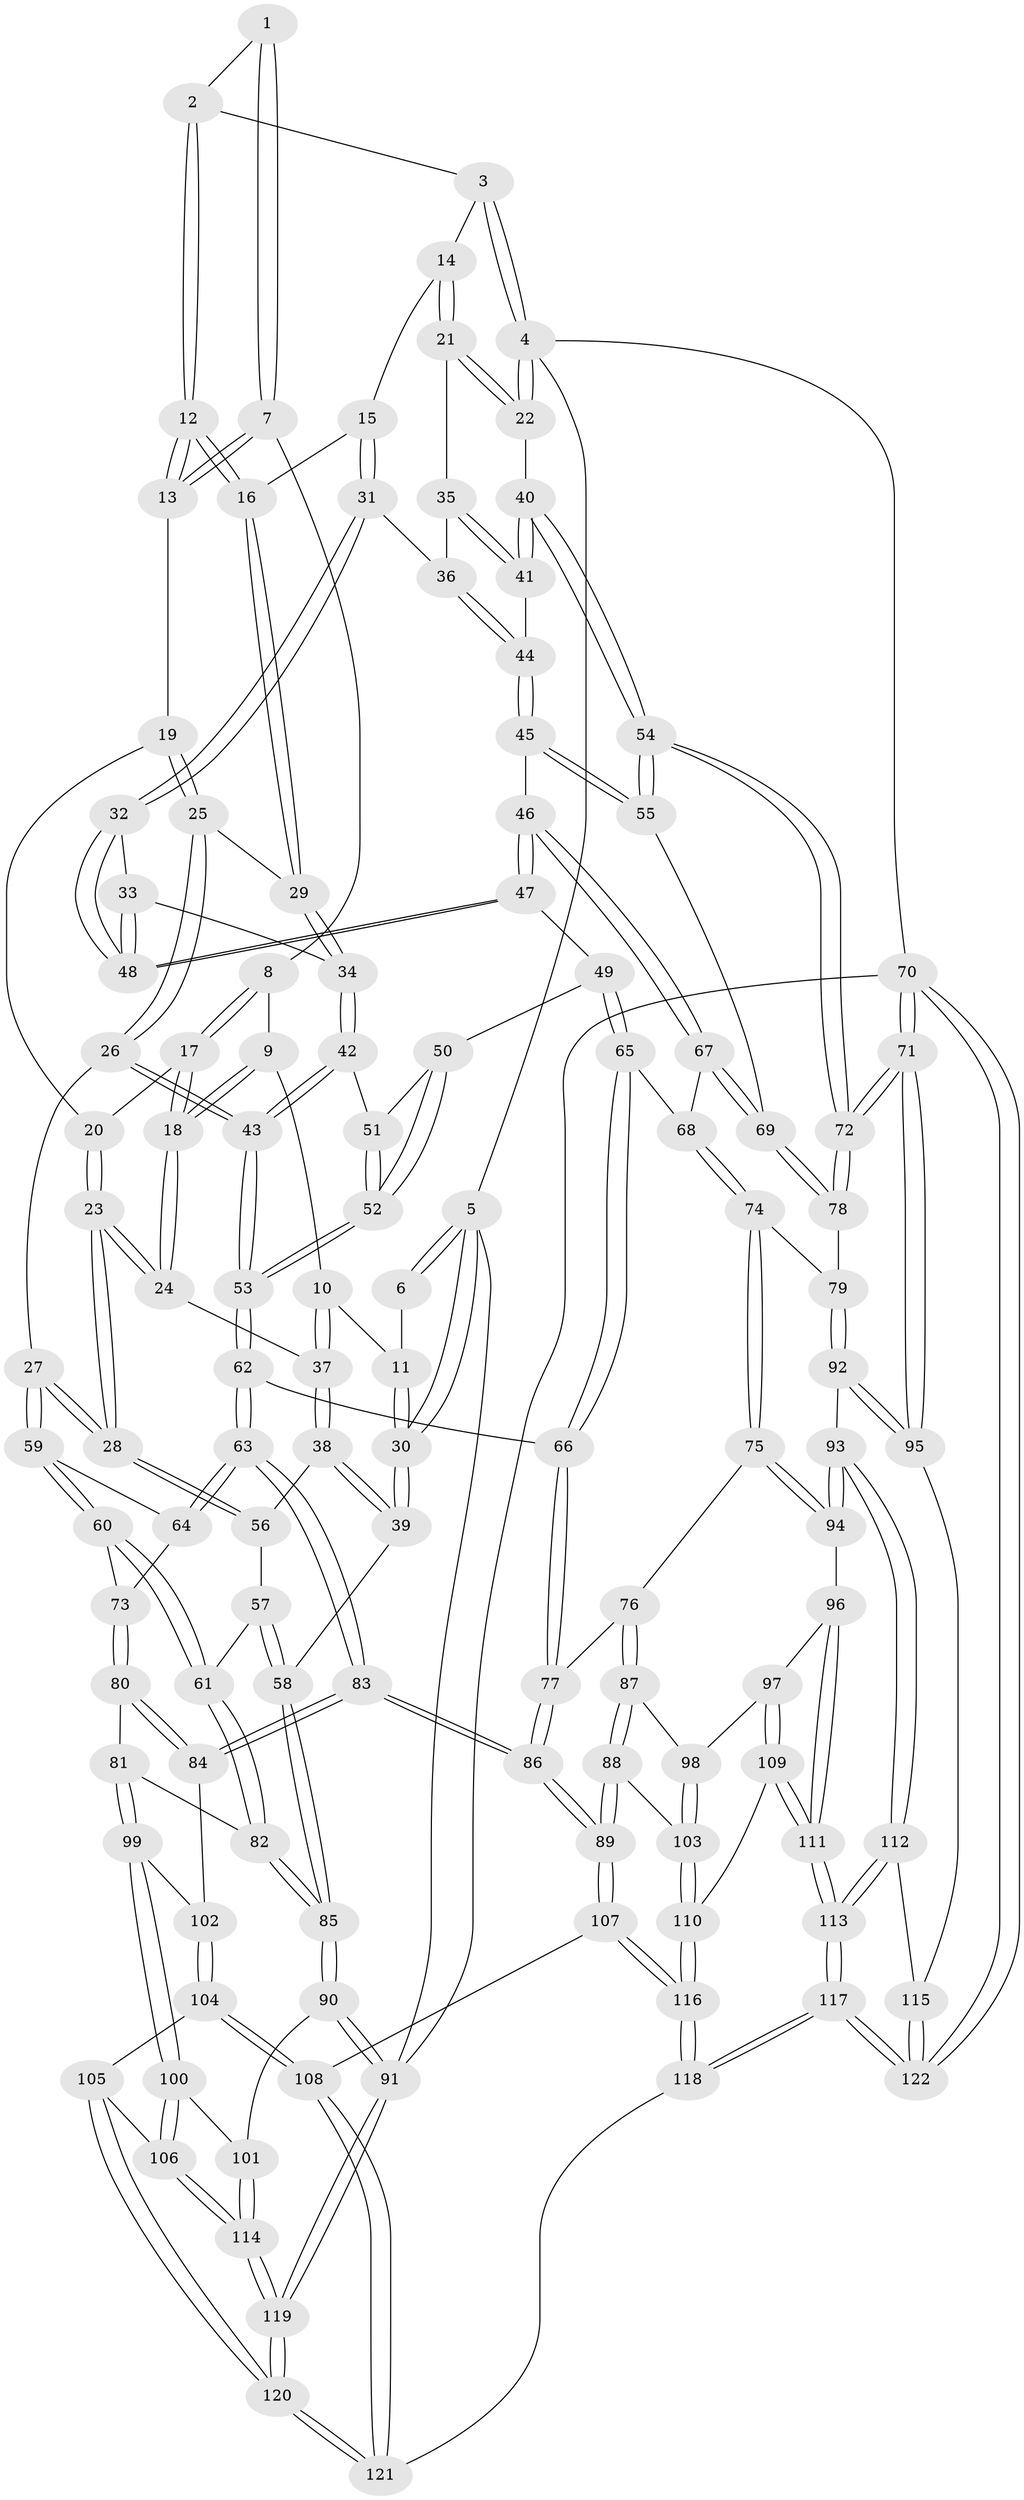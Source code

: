 // coarse degree distribution, {6: 0.21176470588235294, 4: 0.4, 5: 0.27058823529411763, 7: 0.047058823529411764, 3: 0.058823529411764705, 2: 0.011764705882352941}
// Generated by graph-tools (version 1.1) at 2025/21/03/04/25 18:21:18]
// undirected, 122 vertices, 302 edges
graph export_dot {
graph [start="1"]
  node [color=gray90,style=filled];
  1 [pos="+0.3566084427840047+0"];
  2 [pos="+0.6488309149033287+0"];
  3 [pos="+0.8086373612836988+0"];
  4 [pos="+1+0"];
  5 [pos="+0+0"];
  6 [pos="+0.13732290890519858+0"];
  7 [pos="+0.3532543214287903+0"];
  8 [pos="+0.3419885837529029+0"];
  9 [pos="+0.33803521517305807+0"];
  10 [pos="+0.16240371024717226+0.14441842226486945"];
  11 [pos="+0.15596625956157975+0.13314864954532946"];
  12 [pos="+0.6207090888046687+0.07045711043311575"];
  13 [pos="+0.5142562280860591+0.0881626435263991"];
  14 [pos="+0.8122469210013845+0.05769837535468951"];
  15 [pos="+0.7328417265341988+0.16090968659766564"];
  16 [pos="+0.6546780546749087+0.13477188135620774"];
  17 [pos="+0.38795969193120694+0.04302901784330215"];
  18 [pos="+0.29734089608211256+0.22444571759825988"];
  19 [pos="+0.4882934630149876+0.10103223455512893"];
  20 [pos="+0.4383584598258346+0.09278472673842761"];
  21 [pos="+1+0.1240462683643855"];
  22 [pos="+1+0"];
  23 [pos="+0.2878901324212487+0.27158778536238964"];
  24 [pos="+0.28369779138124684+0.2664523636276837"];
  25 [pos="+0.45417648648527464+0.24556976477637635"];
  26 [pos="+0.33976261026168775+0.3073594827223189"];
  27 [pos="+0.31558678149146346+0.30232917313488233"];
  28 [pos="+0.29737890592528765+0.2883653931405637"];
  29 [pos="+0.5877689422768795+0.2382076273878074"];
  30 [pos="+0+0"];
  31 [pos="+0.8150476698306328+0.23864901543994893"];
  32 [pos="+0.7850913998842423+0.2875545635676953"];
  33 [pos="+0.6211022089636953+0.3113882220751346"];
  34 [pos="+0.6064382848865679+0.3096628214400414"];
  35 [pos="+0.9371358535728507+0.18739314753029443"];
  36 [pos="+0.8165963860823289+0.23865050881525304"];
  37 [pos="+0.16622673086470746+0.17942474621105448"];
  38 [pos="+0+0.27586603314985675"];
  39 [pos="+0+0.3037193451104202"];
  40 [pos="+1+0.3563244056284829"];
  41 [pos="+0.9633880022021439+0.33794569727986734"];
  42 [pos="+0.6021158428158503+0.32382664416377166"];
  43 [pos="+0.453662049459312+0.4128331755563997"];
  44 [pos="+0.9114157649962024+0.37754537123400594"];
  45 [pos="+0.911667294581087+0.45288642252430084"];
  46 [pos="+0.8385688502970078+0.46665386399875525"];
  47 [pos="+0.7530123015157868+0.4236631051250641"];
  48 [pos="+0.7557740300586606+0.38805896630835096"];
  49 [pos="+0.714423136909414+0.44616049320654994"];
  50 [pos="+0.7067485722155009+0.4451472140123847"];
  51 [pos="+0.6185404864369449+0.3696396677106857"];
  52 [pos="+0.540971828661766+0.5024087517186794"];
  53 [pos="+0.5044669679845281+0.5260268527657957"];
  54 [pos="+1+0.558430502745202"];
  55 [pos="+0.931021810048758+0.46408424385266084"];
  56 [pos="+0.14728045529303596+0.3984535556188798"];
  57 [pos="+0.14709782450306952+0.39886265900608475"];
  58 [pos="+0+0.5167301954337313"];
  59 [pos="+0.29222081125112487+0.4148163182353124"];
  60 [pos="+0.18294990024833843+0.5622628324814903"];
  61 [pos="+0.13425832721658532+0.5634116486561421"];
  62 [pos="+0.5039711079669378+0.5313532177481506"];
  63 [pos="+0.4320929110795509+0.6026485217131587"];
  64 [pos="+0.34439209322943143+0.5747310185684454"];
  65 [pos="+0.7067418599469629+0.5521917367446563"];
  66 [pos="+0.6052847821766695+0.6008421443793729"];
  67 [pos="+0.8138901585246296+0.573964018815965"];
  68 [pos="+0.76723856551185+0.5972757161938517"];
  69 [pos="+0.8752782390718598+0.6099778294806765"];
  70 [pos="+1+1"];
  71 [pos="+1+0.7763140121597384"];
  72 [pos="+1+0.6904492009214358"];
  73 [pos="+0.2484260286799793+0.5960714616606232"];
  74 [pos="+0.749878494254534+0.6952799684446223"];
  75 [pos="+0.728903791039559+0.7093135736600604"];
  76 [pos="+0.6704744278710556+0.6989953588670644"];
  77 [pos="+0.628931191563188+0.6671225133278605"];
  78 [pos="+0.9356183699864281+0.6814784862987452"];
  79 [pos="+0.8699333350169459+0.715770182150158"];
  80 [pos="+0.2636278640478955+0.7171883309581965"];
  81 [pos="+0.162818437494065+0.7562627499062894"];
  82 [pos="+0.04515255061282111+0.6097706549164333"];
  83 [pos="+0.4184692071501238+0.7677984379851563"];
  84 [pos="+0.38168386055580633+0.766047815735169"];
  85 [pos="+0+0.5966453888451864"];
  86 [pos="+0.4474487932195115+0.8034889200743209"];
  87 [pos="+0.6343354835713366+0.7661210271701933"];
  88 [pos="+0.48151158594551297+0.8131898130186253"];
  89 [pos="+0.4490839940849665+0.807449141632892"];
  90 [pos="+0+0.6927899924699121"];
  91 [pos="+0+1"];
  92 [pos="+0.8404547639705225+0.842381532938304"];
  93 [pos="+0.8077537016324853+0.8573936030121455"];
  94 [pos="+0.7411115217107244+0.8353227011256841"];
  95 [pos="+0.9722466853471723+0.883050486983063"];
  96 [pos="+0.740020646376334+0.8359809185374215"];
  97 [pos="+0.717950090979243+0.8367547954207962"];
  98 [pos="+0.6526710073769315+0.825742157529019"];
  99 [pos="+0.1602805321825393+0.7807977350334825"];
  100 [pos="+0.12277127353037808+0.8420867308641842"];
  101 [pos="+0.09023706224880337+0.8538778330778253"];
  102 [pos="+0.2555512666774712+0.8460018129248305"];
  103 [pos="+0.5942343613659126+0.8589818789534419"];
  104 [pos="+0.25015073050644376+0.8979298177437832"];
  105 [pos="+0.2118484704962432+0.9234490652268905"];
  106 [pos="+0.17768763562234902+0.9109349558764172"];
  107 [pos="+0.4483203990213298+0.8120615076477858"];
  108 [pos="+0.3435168795691428+0.93563292101173"];
  109 [pos="+0.6293983907316991+0.9089995789278409"];
  110 [pos="+0.619334297707021+0.9057495339506921"];
  111 [pos="+0.6940067723860798+0.9553259156065238"];
  112 [pos="+0.8102214958405931+0.9150257107566254"];
  113 [pos="+0.7642269032266373+1"];
  114 [pos="+0+1"];
  115 [pos="+0.9317115225300504+0.9439793259208205"];
  116 [pos="+0.5252462288328998+1"];
  117 [pos="+0.7680357355106728+1"];
  118 [pos="+0.5360391743290329+1"];
  119 [pos="+0+1"];
  120 [pos="+0.26980234671713715+1"];
  121 [pos="+0.3070187584908613+1"];
  122 [pos="+0.7808439169682777+1"];
  1 -- 2;
  1 -- 7;
  1 -- 7;
  2 -- 3;
  2 -- 12;
  2 -- 12;
  3 -- 4;
  3 -- 4;
  3 -- 14;
  4 -- 5;
  4 -- 22;
  4 -- 22;
  4 -- 70;
  5 -- 6;
  5 -- 6;
  5 -- 30;
  5 -- 30;
  5 -- 91;
  6 -- 11;
  7 -- 8;
  7 -- 13;
  7 -- 13;
  8 -- 9;
  8 -- 17;
  8 -- 17;
  9 -- 10;
  9 -- 18;
  9 -- 18;
  10 -- 11;
  10 -- 37;
  10 -- 37;
  11 -- 30;
  11 -- 30;
  12 -- 13;
  12 -- 13;
  12 -- 16;
  12 -- 16;
  13 -- 19;
  14 -- 15;
  14 -- 21;
  14 -- 21;
  15 -- 16;
  15 -- 31;
  15 -- 31;
  16 -- 29;
  16 -- 29;
  17 -- 18;
  17 -- 18;
  17 -- 20;
  18 -- 24;
  18 -- 24;
  19 -- 20;
  19 -- 25;
  19 -- 25;
  20 -- 23;
  20 -- 23;
  21 -- 22;
  21 -- 22;
  21 -- 35;
  22 -- 40;
  23 -- 24;
  23 -- 24;
  23 -- 28;
  23 -- 28;
  24 -- 37;
  25 -- 26;
  25 -- 26;
  25 -- 29;
  26 -- 27;
  26 -- 43;
  26 -- 43;
  27 -- 28;
  27 -- 28;
  27 -- 59;
  27 -- 59;
  28 -- 56;
  28 -- 56;
  29 -- 34;
  29 -- 34;
  30 -- 39;
  30 -- 39;
  31 -- 32;
  31 -- 32;
  31 -- 36;
  32 -- 33;
  32 -- 48;
  32 -- 48;
  33 -- 34;
  33 -- 48;
  33 -- 48;
  34 -- 42;
  34 -- 42;
  35 -- 36;
  35 -- 41;
  35 -- 41;
  36 -- 44;
  36 -- 44;
  37 -- 38;
  37 -- 38;
  38 -- 39;
  38 -- 39;
  38 -- 56;
  39 -- 58;
  40 -- 41;
  40 -- 41;
  40 -- 54;
  40 -- 54;
  41 -- 44;
  42 -- 43;
  42 -- 43;
  42 -- 51;
  43 -- 53;
  43 -- 53;
  44 -- 45;
  44 -- 45;
  45 -- 46;
  45 -- 55;
  45 -- 55;
  46 -- 47;
  46 -- 47;
  46 -- 67;
  46 -- 67;
  47 -- 48;
  47 -- 48;
  47 -- 49;
  49 -- 50;
  49 -- 65;
  49 -- 65;
  50 -- 51;
  50 -- 52;
  50 -- 52;
  51 -- 52;
  51 -- 52;
  52 -- 53;
  52 -- 53;
  53 -- 62;
  53 -- 62;
  54 -- 55;
  54 -- 55;
  54 -- 72;
  54 -- 72;
  55 -- 69;
  56 -- 57;
  57 -- 58;
  57 -- 58;
  57 -- 61;
  58 -- 85;
  58 -- 85;
  59 -- 60;
  59 -- 60;
  59 -- 64;
  60 -- 61;
  60 -- 61;
  60 -- 73;
  61 -- 82;
  61 -- 82;
  62 -- 63;
  62 -- 63;
  62 -- 66;
  63 -- 64;
  63 -- 64;
  63 -- 83;
  63 -- 83;
  64 -- 73;
  65 -- 66;
  65 -- 66;
  65 -- 68;
  66 -- 77;
  66 -- 77;
  67 -- 68;
  67 -- 69;
  67 -- 69;
  68 -- 74;
  68 -- 74;
  69 -- 78;
  69 -- 78;
  70 -- 71;
  70 -- 71;
  70 -- 122;
  70 -- 122;
  70 -- 91;
  71 -- 72;
  71 -- 72;
  71 -- 95;
  71 -- 95;
  72 -- 78;
  72 -- 78;
  73 -- 80;
  73 -- 80;
  74 -- 75;
  74 -- 75;
  74 -- 79;
  75 -- 76;
  75 -- 94;
  75 -- 94;
  76 -- 77;
  76 -- 87;
  76 -- 87;
  77 -- 86;
  77 -- 86;
  78 -- 79;
  79 -- 92;
  79 -- 92;
  80 -- 81;
  80 -- 84;
  80 -- 84;
  81 -- 82;
  81 -- 99;
  81 -- 99;
  82 -- 85;
  82 -- 85;
  83 -- 84;
  83 -- 84;
  83 -- 86;
  83 -- 86;
  84 -- 102;
  85 -- 90;
  85 -- 90;
  86 -- 89;
  86 -- 89;
  87 -- 88;
  87 -- 88;
  87 -- 98;
  88 -- 89;
  88 -- 89;
  88 -- 103;
  89 -- 107;
  89 -- 107;
  90 -- 91;
  90 -- 91;
  90 -- 101;
  91 -- 119;
  91 -- 119;
  92 -- 93;
  92 -- 95;
  92 -- 95;
  93 -- 94;
  93 -- 94;
  93 -- 112;
  93 -- 112;
  94 -- 96;
  95 -- 115;
  96 -- 97;
  96 -- 111;
  96 -- 111;
  97 -- 98;
  97 -- 109;
  97 -- 109;
  98 -- 103;
  98 -- 103;
  99 -- 100;
  99 -- 100;
  99 -- 102;
  100 -- 101;
  100 -- 106;
  100 -- 106;
  101 -- 114;
  101 -- 114;
  102 -- 104;
  102 -- 104;
  103 -- 110;
  103 -- 110;
  104 -- 105;
  104 -- 108;
  104 -- 108;
  105 -- 106;
  105 -- 120;
  105 -- 120;
  106 -- 114;
  106 -- 114;
  107 -- 108;
  107 -- 116;
  107 -- 116;
  108 -- 121;
  108 -- 121;
  109 -- 110;
  109 -- 111;
  109 -- 111;
  110 -- 116;
  110 -- 116;
  111 -- 113;
  111 -- 113;
  112 -- 113;
  112 -- 113;
  112 -- 115;
  113 -- 117;
  113 -- 117;
  114 -- 119;
  114 -- 119;
  115 -- 122;
  115 -- 122;
  116 -- 118;
  116 -- 118;
  117 -- 118;
  117 -- 118;
  117 -- 122;
  117 -- 122;
  118 -- 121;
  119 -- 120;
  119 -- 120;
  120 -- 121;
  120 -- 121;
}
